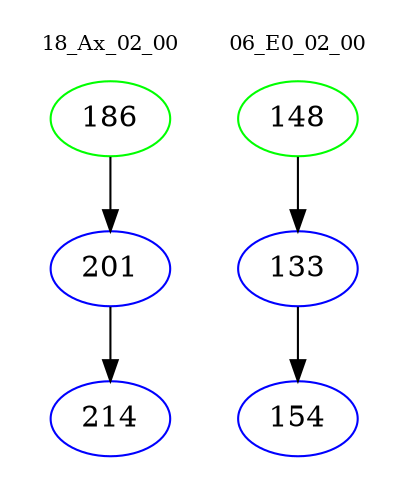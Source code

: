 digraph{
subgraph cluster_0 {
color = white
label = "18_Ax_02_00";
fontsize=10;
T0_186 [label="186", color="green"]
T0_186 -> T0_201 [color="black"]
T0_201 [label="201", color="blue"]
T0_201 -> T0_214 [color="black"]
T0_214 [label="214", color="blue"]
}
subgraph cluster_1 {
color = white
label = "06_E0_02_00";
fontsize=10;
T1_148 [label="148", color="green"]
T1_148 -> T1_133 [color="black"]
T1_133 [label="133", color="blue"]
T1_133 -> T1_154 [color="black"]
T1_154 [label="154", color="blue"]
}
}
